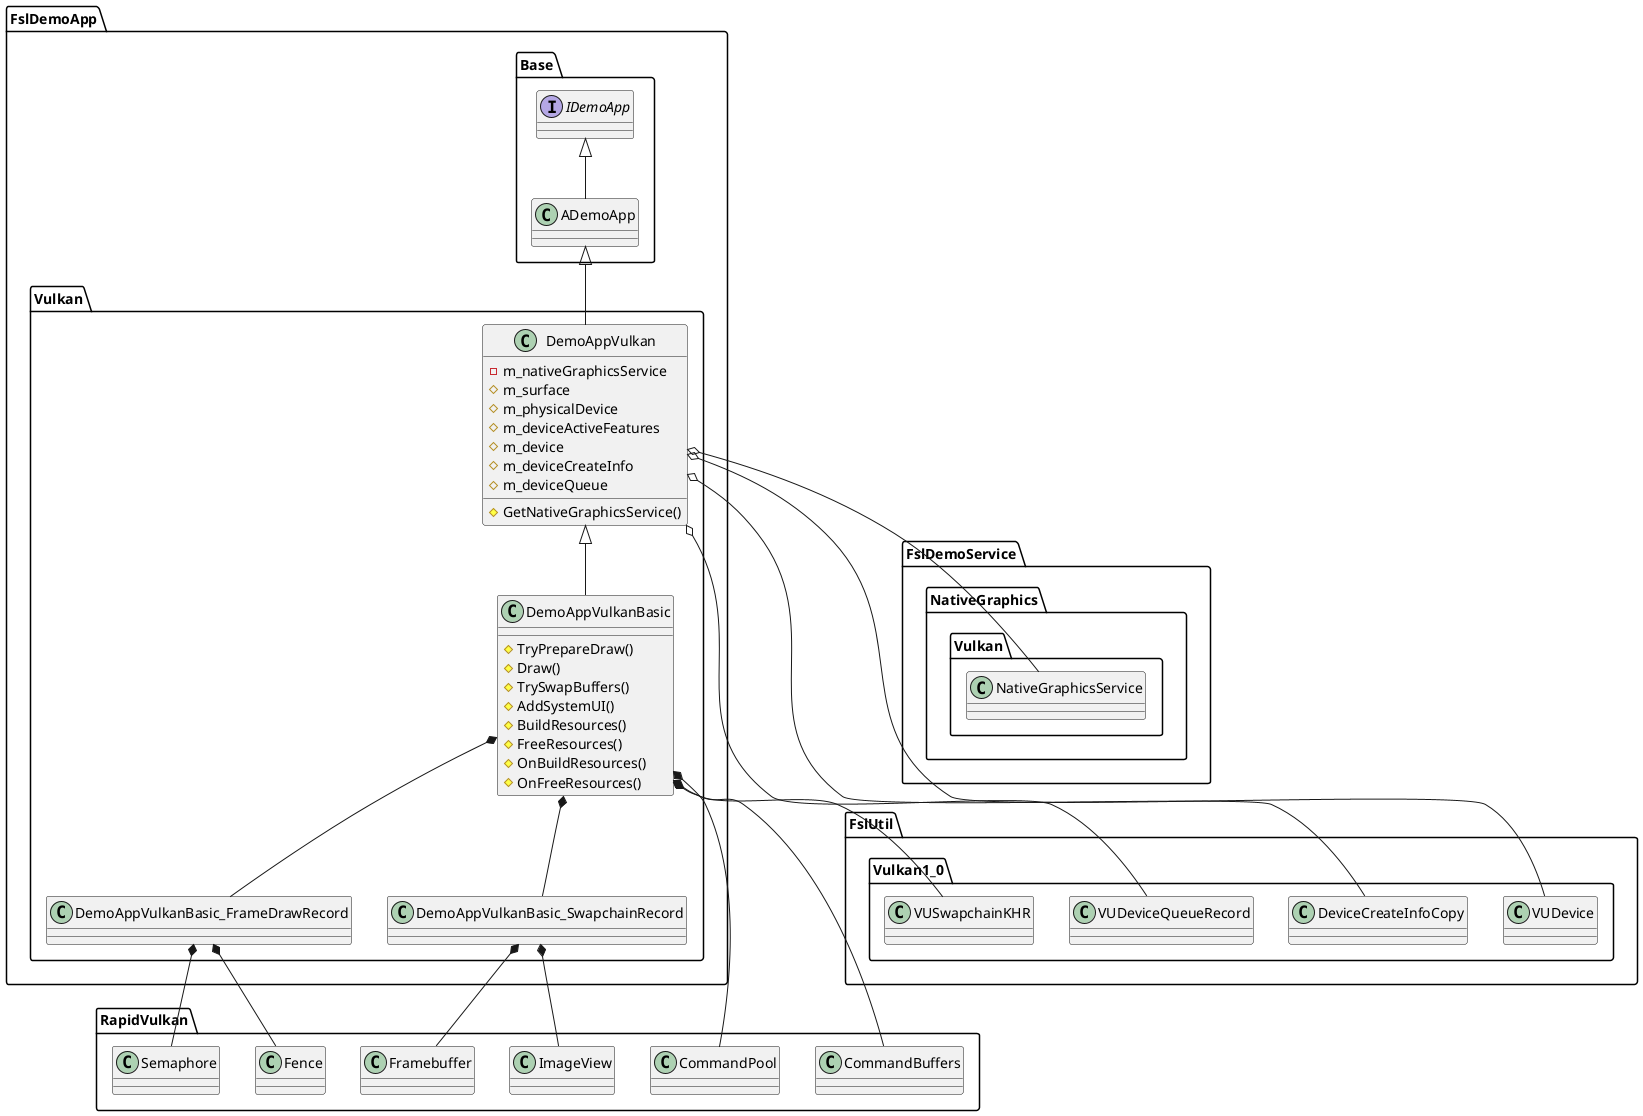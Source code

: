@startuml Vulkan Demo App Class Diagram
scale 1

namespace RapidVulkan {
    class CommandPool
    class CommandBuffers
    class Fence
    class Framebuffer
    class ImageView
    class Semaphore
}

namespace FslDemoApp.Base {
    interface IDemoApp
    class ADemoApp

    IDemoApp <|-- ADemoApp
}

namespace FslUtil.Vulkan1_0 {
    class DeviceCreateInfoCopy
    class VUDevice
    class VUDeviceQueueRecord
    class VUSwapchainKHR
}

namespace FslDemoService.NativeGraphics.Vulkan {
    class NativeGraphicsService
}

namespace FslDemoApp.Vulkan {
    class DemoAppVulkan {
        -m_nativeGraphicsService
        #m_surface
        #m_physicalDevice
        #m_deviceActiveFeatures
        #m_device
        #m_deviceCreateInfo
        #m_deviceQueue
        #GetNativeGraphicsService()
    }
    class DemoAppVulkanBasic {
        #TryPrepareDraw()
        #Draw()
        #TrySwapBuffers()
        #AddSystemUI()
        #BuildResources()
        #FreeResources()
        #OnBuildResources()        
        #OnFreeResources()
    }
    class DemoAppVulkanBasic_FrameDrawRecord
    class DemoAppVulkanBasic_SwapchainRecord

    FslDemoApp.Base.ADemoApp <|-- DemoAppVulkan
    DemoAppVulkan <|-- DemoAppVulkanBasic

    DemoAppVulkan o-- FslUtil.Vulkan1_0.DeviceCreateInfoCopy
    DemoAppVulkan o-- FslUtil.Vulkan1_0.VUDevice
    DemoAppVulkan o-- FslUtil.Vulkan1_0.VUDeviceQueueRecord

    DemoAppVulkan o--  FslDemoService.NativeGraphics.Vulkan.NativeGraphicsService

    DemoAppVulkanBasic *--  FslUtil.Vulkan1_0.VUSwapchainKHR

    DemoAppVulkanBasic *-- RapidVulkan.CommandPool
    DemoAppVulkanBasic *-- RapidVulkan.CommandBuffers

    DemoAppVulkanBasic *-- DemoAppVulkanBasic_FrameDrawRecord
    DemoAppVulkanBasic *-- DemoAppVulkanBasic_SwapchainRecord

    DemoAppVulkanBasic_FrameDrawRecord *-- RapidVulkan.Fence
    DemoAppVulkanBasic_FrameDrawRecord *-- RapidVulkan.Semaphore

    DemoAppVulkanBasic_SwapchainRecord *-- RapidVulkan.ImageView
    DemoAppVulkanBasic_SwapchainRecord *-- RapidVulkan.Framebuffer
}

@enduml